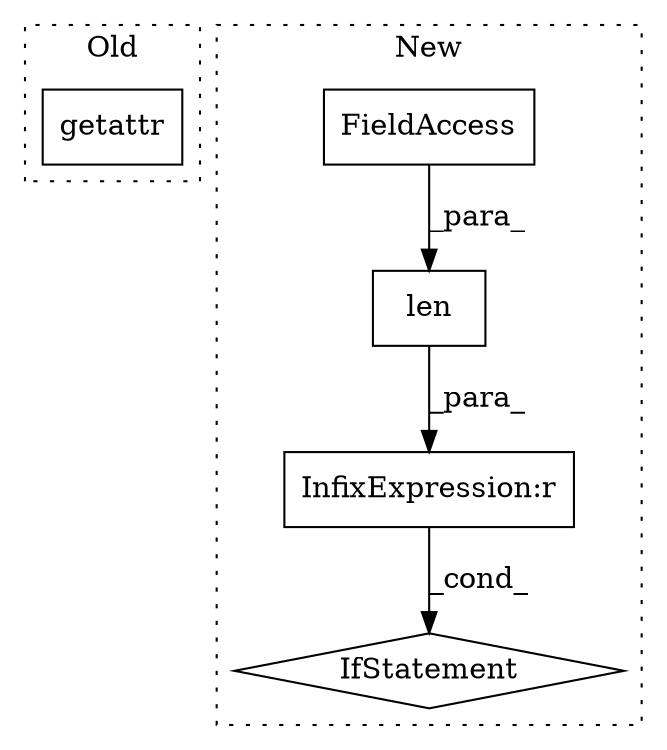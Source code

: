 digraph G {
subgraph cluster0 {
1 [label="getattr" a="32" s="1979,2024" l="8,1" shape="box"];
label = "Old";
style="dotted";
}
subgraph cluster1 {
2 [label="len" a="32" s="3806,3821" l="4,1" shape="box"];
3 [label="FieldAccess" a="22" s="3810" l="11" shape="box"];
4 [label="IfStatement" a="25" s="3789,3822" l="4,2" shape="diamond"];
5 [label="InfixExpression:r" a="27" s="3802" l="4" shape="box"];
label = "New";
style="dotted";
}
2 -> 5 [label="_para_"];
3 -> 2 [label="_para_"];
5 -> 4 [label="_cond_"];
}
